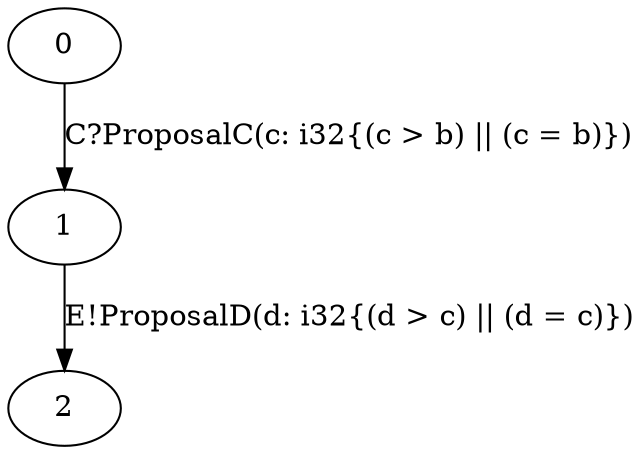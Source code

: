 digraph D {
  0;
  1;
  2;
  
  
  0 -> 1 [label="C?ProposalC(c: i32{(c > b) || (c = b)})",
          ];
  1 -> 2 [label="E!ProposalD(d: i32{(d > c) || (d = c)})", ];
  
  }
